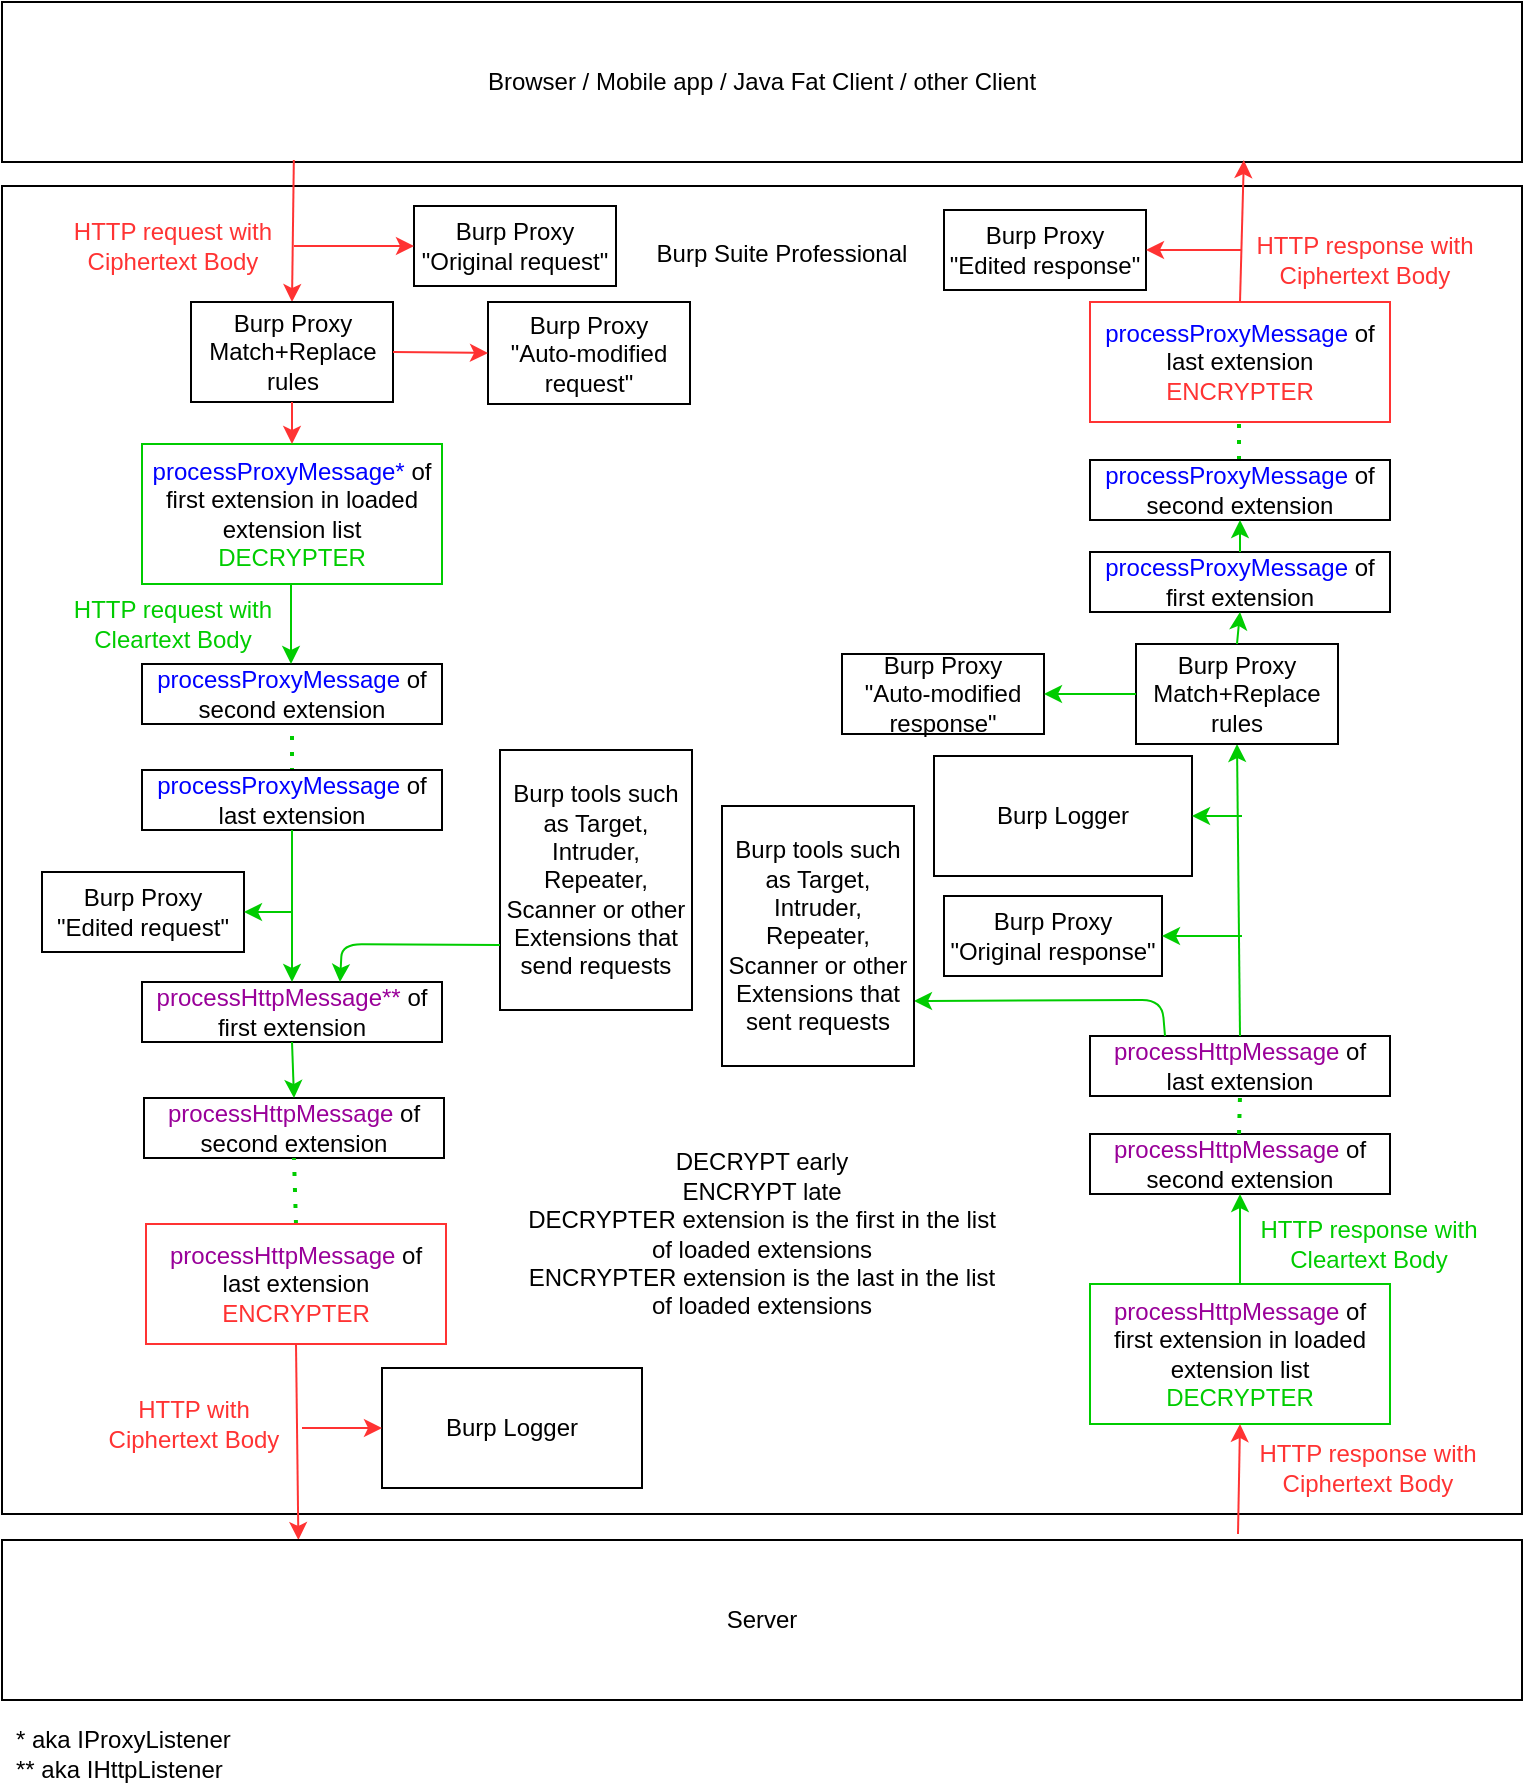 <mxfile version="17.4.3" type="device"><diagram id="dkXKInsyoWn6bSrBnqrR" name="Page-1"><mxGraphModel dx="2066" dy="1068" grid="1" gridSize="10" guides="1" tooltips="1" connect="1" arrows="1" fold="1" page="1" pageScale="1" pageWidth="827" pageHeight="1169" math="0" shadow="0"><root><mxCell id="0"/><mxCell id="1" parent="0"/><mxCell id="VUZe7Qizo7GHWYzlB827-75" value="" style="rounded=0;whiteSpace=wrap;html=1;fontColor=#000000;align=left;" parent="1" vertex="1"><mxGeometry x="40" y="146" width="760" height="664" as="geometry"/></mxCell><mxCell id="VUZe7Qizo7GHWYzlB827-1" value="Browser / Mobile app / Java Fat Client / other Client" style="rounded=0;whiteSpace=wrap;html=1;" parent="1" vertex="1"><mxGeometry x="40" y="54" width="760" height="80" as="geometry"/></mxCell><mxCell id="VUZe7Qizo7GHWYzlB827-2" value="" style="endArrow=classic;html=1;fillColor=#f8cecc;strokeColor=#FF3333;entryX=0.5;entryY=0;entryDx=0;entryDy=0;exitX=0.192;exitY=0.988;exitDx=0;exitDy=0;exitPerimeter=0;" parent="1" target="bfudMsLJgUKT7L1s_Gfc-10" edge="1" source="VUZe7Qizo7GHWYzlB827-1"><mxGeometry width="50" height="50" relative="1" as="geometry"><mxPoint x="185" y="140" as="sourcePoint"/><mxPoint x="185" y="200" as="targetPoint"/><Array as="points"/></mxGeometry></mxCell><mxCell id="VUZe7Qizo7GHWYzlB827-4" value="HTTP request with Ciphertext Body" style="text;html=1;strokeColor=none;fillColor=none;align=center;verticalAlign=middle;whiteSpace=wrap;rounded=0;fontColor=#FF3333;" parent="1" vertex="1"><mxGeometry x="70" y="166" width="111" height="20" as="geometry"/></mxCell><mxCell id="VUZe7Qizo7GHWYzlB827-10" value="&lt;div&gt;&lt;font color=&quot;#0000FF&quot;&gt;processProxyMessage*&lt;/font&gt; of first extension in loaded extension list&lt;/div&gt;&lt;div&gt;&lt;font color=&quot;#00CC00&quot;&gt;DECRYPTER&lt;/font&gt;&lt;br&gt;&lt;/div&gt;" style="rounded=0;whiteSpace=wrap;html=1;strokeColor=#00CC00;" parent="1" vertex="1"><mxGeometry x="110" y="275" width="150" height="70" as="geometry"/></mxCell><mxCell id="VUZe7Qizo7GHWYzlB827-12" value="&lt;div&gt;&lt;font color=&quot;#0000FF&quot;&gt;processProxyMessage&lt;/font&gt; of second extension&lt;br&gt;&lt;/div&gt;" style="rounded=0;whiteSpace=wrap;html=1;" parent="1" vertex="1"><mxGeometry x="110" y="385" width="150" height="30" as="geometry"/></mxCell><mxCell id="VUZe7Qizo7GHWYzlB827-13" value="HTTP request with Cleartext Body" style="text;html=1;strokeColor=none;fillColor=none;align=center;verticalAlign=middle;whiteSpace=wrap;rounded=0;fontColor=#00CC00;" parent="1" vertex="1"><mxGeometry x="70" y="355" width="111" height="20" as="geometry"/></mxCell><mxCell id="VUZe7Qizo7GHWYzlB827-14" value="" style="endArrow=classic;html=1;exitX=0.5;exitY=1;exitDx=0;exitDy=0;entryX=0.5;entryY=0;entryDx=0;entryDy=0;fontColor=#00CC00;strokeColor=#00CC00;" parent="1" edge="1"><mxGeometry width="50" height="50" relative="1" as="geometry"><mxPoint x="184.5" y="345" as="sourcePoint"/><mxPoint x="184.5" y="385" as="targetPoint"/></mxGeometry></mxCell><mxCell id="VUZe7Qizo7GHWYzlB827-16" value="" style="endArrow=none;dashed=1;html=1;dashPattern=1 3;strokeWidth=2;fontColor=#00CC00;entryX=0.5;entryY=1;entryDx=0;entryDy=0;strokeColor=#00CC00;" parent="1" target="VUZe7Qizo7GHWYzlB827-12" edge="1"><mxGeometry width="50" height="50" relative="1" as="geometry"><mxPoint x="185" y="455" as="sourcePoint"/><mxPoint x="450" y="365" as="targetPoint"/></mxGeometry></mxCell><mxCell id="VUZe7Qizo7GHWYzlB827-17" value="&lt;div&gt;&lt;font color=&quot;#0000FF&quot;&gt;processProxyMessage&lt;/font&gt; of last extension&lt;br&gt;&lt;/div&gt;" style="rounded=0;whiteSpace=wrap;html=1;" parent="1" vertex="1"><mxGeometry x="110" y="438" width="150" height="30" as="geometry"/></mxCell><mxCell id="VUZe7Qizo7GHWYzlB827-19" value="Burp tools such as Target, Intruder, Repeater, Scanner or other Extensions that send requests" style="rounded=0;whiteSpace=wrap;html=1;" parent="1" vertex="1"><mxGeometry x="289" y="428" width="96" height="130" as="geometry"/></mxCell><mxCell id="VUZe7Qizo7GHWYzlB827-20" value="&lt;div&gt;* aka IProxyListener&lt;/div&gt;&lt;div&gt;** aka IHttpListener&lt;/div&gt;" style="text;html=1;strokeColor=none;fillColor=none;align=left;verticalAlign=middle;whiteSpace=wrap;rounded=0;fontColor=#000000;" parent="1" vertex="1"><mxGeometry x="45" y="920" width="280" height="20" as="geometry"/></mxCell><mxCell id="VUZe7Qizo7GHWYzlB827-21" value="&lt;div&gt;&lt;font color=&quot;#990099&quot;&gt;processHttpMessage**&lt;/font&gt; of first extension&lt;br&gt;&lt;/div&gt;" style="rounded=0;whiteSpace=wrap;html=1;" parent="1" vertex="1"><mxGeometry x="110" y="544" width="150" height="30" as="geometry"/></mxCell><mxCell id="VUZe7Qizo7GHWYzlB827-23" value="" style="endArrow=classic;html=1;exitX=0.5;exitY=1;exitDx=0;exitDy=0;entryX=0.5;entryY=0;entryDx=0;entryDy=0;fontColor=#00CC00;strokeColor=#00CC00;" parent="1" source="VUZe7Qizo7GHWYzlB827-17" target="VUZe7Qizo7GHWYzlB827-21" edge="1"><mxGeometry width="50" height="50" relative="1" as="geometry"><mxPoint x="181" y="485" as="sourcePoint"/><mxPoint x="181" y="525" as="targetPoint"/></mxGeometry></mxCell><mxCell id="VUZe7Qizo7GHWYzlB827-25" value="" style="endArrow=classic;html=1;fontColor=#000000;strokeColor=#00CC00;entryX=0.66;entryY=0;entryDx=0;entryDy=0;entryPerimeter=0;exitX=0;exitY=0.75;exitDx=0;exitDy=0;" parent="1" source="VUZe7Qizo7GHWYzlB827-19" target="VUZe7Qizo7GHWYzlB827-21" edge="1"><mxGeometry width="50" height="50" relative="1" as="geometry"><mxPoint x="400" y="465" as="sourcePoint"/><mxPoint x="450" y="415" as="targetPoint"/><Array as="points"><mxPoint x="210" y="525"/></Array></mxGeometry></mxCell><mxCell id="VUZe7Qizo7GHWYzlB827-26" value="&lt;div&gt;&lt;font color=&quot;#990099&quot;&gt;processHttpMessage&lt;/font&gt; of second extension&lt;br&gt;&lt;/div&gt;" style="rounded=0;whiteSpace=wrap;html=1;" parent="1" vertex="1"><mxGeometry x="111" y="602" width="150" height="30" as="geometry"/></mxCell><mxCell id="VUZe7Qizo7GHWYzlB827-28" value="" style="endArrow=classic;html=1;exitX=0.5;exitY=1;exitDx=0;exitDy=0;fontColor=#00CC00;strokeColor=#00CC00;entryX=0.5;entryY=0;entryDx=0;entryDy=0;" parent="1" source="VUZe7Qizo7GHWYzlB827-21" target="VUZe7Qizo7GHWYzlB827-26" edge="1"><mxGeometry width="50" height="50" relative="1" as="geometry"><mxPoint x="181.5" y="555" as="sourcePoint"/><mxPoint x="185" y="595" as="targetPoint"/></mxGeometry></mxCell><mxCell id="VUZe7Qizo7GHWYzlB827-29" value="" style="endArrow=none;dashed=1;html=1;dashPattern=1 3;strokeWidth=2;fontColor=#00CC00;entryX=0.5;entryY=1;entryDx=0;entryDy=0;strokeColor=#00CC00;exitX=0.5;exitY=0;exitDx=0;exitDy=0;" parent="1" source="VUZe7Qizo7GHWYzlB827-30" target="VUZe7Qizo7GHWYzlB827-26" edge="1"><mxGeometry width="50" height="50" relative="1" as="geometry"><mxPoint x="182" y="665" as="sourcePoint"/><mxPoint x="447" y="575" as="targetPoint"/></mxGeometry></mxCell><mxCell id="VUZe7Qizo7GHWYzlB827-30" value="&lt;div&gt;&lt;font color=&quot;#990099&quot;&gt;processHttpMessage&lt;/font&gt; of last extension&lt;/div&gt;&lt;div&gt;&lt;font color=&quot;#FF3333&quot;&gt;ENCRYPTER&lt;/font&gt;&lt;br&gt;&lt;/div&gt;" style="rounded=0;whiteSpace=wrap;html=1;strokeColor=#FF3333;" parent="1" vertex="1"><mxGeometry x="112" y="665" width="150" height="60" as="geometry"/></mxCell><mxCell id="VUZe7Qizo7GHWYzlB827-34" value="HTTP with Ciphertext Body" style="text;html=1;strokeColor=none;fillColor=none;align=center;verticalAlign=middle;whiteSpace=wrap;rounded=0;fontColor=#FF3333;" parent="1" vertex="1"><mxGeometry x="91" y="755" width="90" height="20" as="geometry"/></mxCell><mxCell id="VUZe7Qizo7GHWYzlB827-35" value="" style="endArrow=classic;html=1;fontColor=#FF3333;strokeColor=#FF3333;exitX=0.5;exitY=1;exitDx=0;exitDy=0;entryX=0.195;entryY=0;entryDx=0;entryDy=0;entryPerimeter=0;" parent="1" source="VUZe7Qizo7GHWYzlB827-30" target="VUZe7Qizo7GHWYzlB827-36" edge="1"><mxGeometry width="50" height="50" relative="1" as="geometry"><mxPoint x="181" y="750" as="sourcePoint"/><mxPoint x="187" y="720" as="targetPoint"/></mxGeometry></mxCell><mxCell id="VUZe7Qizo7GHWYzlB827-36" value="Server" style="rounded=0;whiteSpace=wrap;html=1;" parent="1" vertex="1"><mxGeometry x="40" y="823" width="760" height="80" as="geometry"/></mxCell><mxCell id="VUZe7Qizo7GHWYzlB827-43" value="&lt;div&gt;&lt;font color=&quot;#990099&quot;&gt;processHttpMessage&lt;/font&gt; of first extension in loaded extension list&lt;/div&gt;&lt;div&gt;&lt;font color=&quot;#00CC00&quot;&gt;DECRYPTER&lt;/font&gt;&lt;br&gt;&lt;/div&gt;" style="rounded=0;whiteSpace=wrap;html=1;strokeColor=#00CC00;" parent="1" vertex="1"><mxGeometry x="584" y="695" width="150" height="70" as="geometry"/></mxCell><mxCell id="VUZe7Qizo7GHWYzlB827-44" value="" style="endArrow=classic;html=1;fontColor=#FF3333;strokeColor=#FF3333;exitX=0.8;exitY=0;exitDx=0;exitDy=0;exitPerimeter=0;entryX=0.5;entryY=1;entryDx=0;entryDy=0;" parent="1" edge="1" target="VUZe7Qizo7GHWYzlB827-43"><mxGeometry width="50" height="50" relative="1" as="geometry"><mxPoint x="658" y="820" as="sourcePoint"/><mxPoint x="658" y="750" as="targetPoint"/></mxGeometry></mxCell><mxCell id="VUZe7Qizo7GHWYzlB827-45" value="HTTP response with Ciphertext Body" style="text;html=1;strokeColor=none;fillColor=none;align=center;verticalAlign=middle;whiteSpace=wrap;rounded=0;fontColor=#FF3333;" parent="1" vertex="1"><mxGeometry x="663" y="777" width="120" height="20" as="geometry"/></mxCell><mxCell id="VUZe7Qizo7GHWYzlB827-47" value="&lt;div&gt;&lt;font color=&quot;#990099&quot;&gt;processHttpMessage&lt;/font&gt; of second extension&lt;br&gt;&lt;/div&gt;" style="rounded=0;whiteSpace=wrap;html=1;" parent="1" vertex="1"><mxGeometry x="584" y="620" width="150" height="30" as="geometry"/></mxCell><mxCell id="VUZe7Qizo7GHWYzlB827-48" value="HTTP response with Cleartext Body" style="text;html=1;strokeColor=none;fillColor=none;align=center;verticalAlign=middle;whiteSpace=wrap;rounded=0;fontColor=#00CC00;" parent="1" vertex="1"><mxGeometry x="663" y="665" width="121" height="20" as="geometry"/></mxCell><mxCell id="VUZe7Qizo7GHWYzlB827-51" value="" style="endArrow=classic;html=1;exitX=0.5;exitY=0;exitDx=0;exitDy=0;entryX=0.5;entryY=1;entryDx=0;entryDy=0;fontColor=#00CC00;strokeColor=#00CC00;" parent="1" target="VUZe7Qizo7GHWYzlB827-47" edge="1" source="VUZe7Qizo7GHWYzlB827-43"><mxGeometry width="50" height="50" relative="1" as="geometry"><mxPoint x="658.5" y="680" as="sourcePoint"/><mxPoint x="658.5" y="720" as="targetPoint"/></mxGeometry></mxCell><mxCell id="VUZe7Qizo7GHWYzlB827-52" value="&lt;div&gt;&lt;font color=&quot;#990099&quot;&gt;processHttpMessage&lt;/font&gt; of last extension&lt;br&gt;&lt;/div&gt;" style="rounded=0;whiteSpace=wrap;html=1;" parent="1" vertex="1"><mxGeometry x="584" y="571" width="150" height="30" as="geometry"/></mxCell><mxCell id="VUZe7Qizo7GHWYzlB827-54" value="" style="endArrow=none;dashed=1;html=1;dashPattern=1 3;strokeWidth=2;fontColor=#00CC00;strokeColor=#00CC00;entryX=0.5;entryY=1;entryDx=0;entryDy=0;" parent="1" target="VUZe7Qizo7GHWYzlB827-52" edge="1"><mxGeometry width="50" height="50" relative="1" as="geometry"><mxPoint x="658.5" y="620" as="sourcePoint"/><mxPoint x="659" y="600" as="targetPoint"/></mxGeometry></mxCell><mxCell id="VUZe7Qizo7GHWYzlB827-57" value="Burp Logger" style="rounded=0;whiteSpace=wrap;html=1;" parent="1" vertex="1"><mxGeometry x="506" y="431" width="129" height="60" as="geometry"/></mxCell><mxCell id="VUZe7Qizo7GHWYzlB827-60" value="" style="endArrow=classic;html=1;exitX=0.5;exitY=0;exitDx=0;exitDy=0;entryX=0.5;entryY=1;entryDx=0;entryDy=0;fontColor=#00CC00;strokeColor=#00CC00;" parent="1" source="VUZe7Qizo7GHWYzlB827-52" target="bfudMsLJgUKT7L1s_Gfc-15" edge="1"><mxGeometry width="50" height="50" relative="1" as="geometry"><mxPoint x="658.5" y="557" as="sourcePoint"/><mxPoint x="659" y="527" as="targetPoint"/></mxGeometry></mxCell><mxCell id="VUZe7Qizo7GHWYzlB827-61" value="" style="endArrow=classic;html=1;exitX=0.25;exitY=0;exitDx=0;exitDy=0;entryX=1;entryY=0.75;entryDx=0;entryDy=0;fontColor=#00CC00;strokeColor=#00CC00;" parent="1" source="VUZe7Qizo7GHWYzlB827-52" target="bfudMsLJgUKT7L1s_Gfc-4" edge="1"><mxGeometry width="50" height="50" relative="1" as="geometry"><mxPoint x="668.5" y="567" as="sourcePoint"/><mxPoint x="520" y="549.75" as="targetPoint"/><Array as="points"><mxPoint x="620" y="553"/></Array></mxGeometry></mxCell><mxCell id="VUZe7Qizo7GHWYzlB827-62" value="&lt;div&gt;&lt;font color=&quot;#0000FF&quot;&gt;processProxyMessage&lt;/font&gt; of first extension&lt;br&gt;&lt;/div&gt;" style="rounded=0;whiteSpace=wrap;html=1;" parent="1" vertex="1"><mxGeometry x="584" y="329" width="150" height="30" as="geometry"/></mxCell><mxCell id="VUZe7Qizo7GHWYzlB827-66" value="" style="endArrow=none;dashed=1;html=1;dashPattern=1 3;strokeWidth=2;fontColor=#00CC00;entryX=0.5;entryY=1;entryDx=0;entryDy=0;strokeColor=#00CC00;" parent="1" edge="1"><mxGeometry width="50" height="50" relative="1" as="geometry"><mxPoint x="658.5" y="299" as="sourcePoint"/><mxPoint x="658.5" y="259" as="targetPoint"/></mxGeometry></mxCell><mxCell id="VUZe7Qizo7GHWYzlB827-67" value="&lt;div&gt;&lt;font color=&quot;#0000FF&quot;&gt;processProxyMessage&lt;/font&gt; of second extension&lt;br&gt;&lt;/div&gt;" style="rounded=0;whiteSpace=wrap;html=1;" parent="1" vertex="1"><mxGeometry x="584" y="283" width="150" height="30" as="geometry"/></mxCell><mxCell id="VUZe7Qizo7GHWYzlB827-68" value="" style="endArrow=classic;html=1;exitX=0.5;exitY=0;exitDx=0;exitDy=0;entryX=0.5;entryY=1;entryDx=0;entryDy=0;fontColor=#00CC00;strokeColor=#00CC00;" parent="1" target="VUZe7Qizo7GHWYzlB827-67" edge="1" source="VUZe7Qizo7GHWYzlB827-62"><mxGeometry width="50" height="50" relative="1" as="geometry"><mxPoint x="658.25" y="346" as="sourcePoint"/><mxPoint x="659.75" y="318" as="targetPoint"/></mxGeometry></mxCell><mxCell id="VUZe7Qizo7GHWYzlB827-71" value="&lt;div&gt;&lt;font color=&quot;#0000FF&quot;&gt;processProxyMessage&lt;/font&gt; of last extension&lt;/div&gt;&lt;div&gt;&lt;font color=&quot;#FF3333&quot;&gt;ENCRYPTER&lt;/font&gt;&lt;br&gt;&lt;/div&gt;" style="rounded=0;whiteSpace=wrap;html=1;strokeColor=#FF3333;" parent="1" vertex="1"><mxGeometry x="584" y="204" width="150" height="60" as="geometry"/></mxCell><mxCell id="VUZe7Qizo7GHWYzlB827-72" value="HTTP response with Ciphertext Body" style="text;html=1;strokeColor=none;fillColor=none;align=center;verticalAlign=middle;whiteSpace=wrap;rounded=0;fontColor=#FF3333;" parent="1" vertex="1"><mxGeometry x="665.5" y="173" width="111" height="20" as="geometry"/></mxCell><mxCell id="VUZe7Qizo7GHWYzlB827-73" value="" style="endArrow=classic;html=1;fillColor=#f8cecc;strokeColor=#FF3333;exitX=0.5;exitY=0;exitDx=0;exitDy=0;entryX=0.817;entryY=0.988;entryDx=0;entryDy=0;entryPerimeter=0;" parent="1" source="VUZe7Qizo7GHWYzlB827-71" edge="1" target="VUZe7Qizo7GHWYzlB827-1"><mxGeometry width="50" height="50" relative="1" as="geometry"><mxPoint x="650" y="150" as="sourcePoint"/><mxPoint x="590" y="130" as="targetPoint"/><Array as="points"/></mxGeometry></mxCell><mxCell id="VUZe7Qizo7GHWYzlB827-74" value="&lt;div&gt;DECRYPT early&lt;/div&gt;&lt;div&gt;ENCRYPT late&lt;/div&gt;&lt;div&gt;DECRYPTER extension is the first in the list of loaded extensions&lt;/div&gt;&lt;div&gt;ENCRYPTER extension is the last in the list of loaded extensions&lt;/div&gt;" style="text;html=1;strokeColor=none;fillColor=none;align=center;verticalAlign=middle;whiteSpace=wrap;rounded=0;fontColor=#000000;" parent="1" vertex="1"><mxGeometry x="300" y="635" width="240" height="70" as="geometry"/></mxCell><mxCell id="VUZe7Qizo7GHWYzlB827-76" value="&lt;div&gt;Burp Suite Professional&lt;/div&gt;" style="text;html=1;strokeColor=none;fillColor=none;align=center;verticalAlign=middle;whiteSpace=wrap;rounded=0;fontColor=#000000;" parent="1" vertex="1"><mxGeometry x="340" y="170" width="180" height="20" as="geometry"/></mxCell><mxCell id="ApEN3VMoazmKm9fUP8JA-1" value="&lt;div&gt;Burp Proxy &lt;br&gt;&lt;/div&gt;&lt;div&gt;&quot;Original request&quot;&lt;/div&gt;" style="rounded=0;whiteSpace=wrap;html=1;" parent="1" vertex="1"><mxGeometry x="246" y="156" width="101" height="40" as="geometry"/></mxCell><mxCell id="ApEN3VMoazmKm9fUP8JA-2" value="" style="endArrow=classic;html=1;fontColor=#FF3333;strokeColor=#FF3333;entryX=0;entryY=0.5;entryDx=0;entryDy=0;" parent="1" edge="1"><mxGeometry width="50" height="50" relative="1" as="geometry"><mxPoint x="186" y="176" as="sourcePoint"/><mxPoint x="246" y="176" as="targetPoint"/></mxGeometry></mxCell><mxCell id="ApEN3VMoazmKm9fUP8JA-3" value="&lt;div&gt;Burp Proxy &lt;br&gt;&lt;/div&gt;&lt;div&gt;&quot;Edited response&quot;&lt;/div&gt;" style="rounded=0;whiteSpace=wrap;html=1;" parent="1" vertex="1"><mxGeometry x="511" y="158" width="101" height="40" as="geometry"/></mxCell><mxCell id="ApEN3VMoazmKm9fUP8JA-4" value="" style="endArrow=classic;html=1;fontColor=#FF3333;strokeColor=#FF3333;entryX=1;entryY=0.5;entryDx=0;entryDy=0;" parent="1" target="ApEN3VMoazmKm9fUP8JA-3" edge="1"><mxGeometry width="50" height="50" relative="1" as="geometry"><mxPoint x="660" y="178" as="sourcePoint"/><mxPoint x="720" y="179.5" as="targetPoint"/></mxGeometry></mxCell><mxCell id="ApEN3VMoazmKm9fUP8JA-5" value="&lt;div&gt;Burp Proxy &lt;br&gt;&lt;/div&gt;&lt;div&gt;&quot;Edited request&quot;&lt;/div&gt;" style="rounded=0;whiteSpace=wrap;html=1;" parent="1" vertex="1"><mxGeometry x="60" y="489" width="101" height="40" as="geometry"/></mxCell><mxCell id="ApEN3VMoazmKm9fUP8JA-6" value="" style="endArrow=classic;html=1;fontColor=#00CC00;strokeColor=#00CC00;entryX=1;entryY=0.5;entryDx=0;entryDy=0;" parent="1" target="ApEN3VMoazmKm9fUP8JA-5" edge="1"><mxGeometry width="50" height="50" relative="1" as="geometry"><mxPoint x="185" y="509" as="sourcePoint"/><mxPoint x="136" y="495" as="targetPoint"/></mxGeometry></mxCell><mxCell id="ApEN3VMoazmKm9fUP8JA-9" value="&lt;div&gt;Burp Proxy &lt;br&gt;&lt;/div&gt;&lt;div&gt;&quot;Original response&quot;&lt;/div&gt;" style="rounded=0;whiteSpace=wrap;html=1;" parent="1" vertex="1"><mxGeometry x="511" y="501" width="109" height="40" as="geometry"/></mxCell><mxCell id="ApEN3VMoazmKm9fUP8JA-10" value="" style="endArrow=classic;html=1;fontColor=#00CC00;strokeColor=#00CC00;entryX=1;entryY=0.5;entryDx=0;entryDy=0;" parent="1" target="ApEN3VMoazmKm9fUP8JA-9" edge="1"><mxGeometry width="50" height="50" relative="1" as="geometry"><mxPoint x="660" y="521" as="sourcePoint"/><mxPoint x="710" y="561" as="targetPoint"/></mxGeometry></mxCell><mxCell id="bfudMsLJgUKT7L1s_Gfc-4" value="Burp tools such as Target, Intruder, Repeater, Scanner or other Extensions that sent requests" style="rounded=0;whiteSpace=wrap;html=1;" vertex="1" parent="1"><mxGeometry x="400" y="456" width="96" height="130" as="geometry"/></mxCell><mxCell id="bfudMsLJgUKT7L1s_Gfc-5" value="Burp Logger" style="rounded=0;whiteSpace=wrap;html=1;" vertex="1" parent="1"><mxGeometry x="230" y="737" width="130" height="60" as="geometry"/></mxCell><mxCell id="bfudMsLJgUKT7L1s_Gfc-6" value="" style="endArrow=classic;html=1;fontColor=#FF3333;strokeColor=#FF3333;entryX=0;entryY=0.5;entryDx=0;entryDy=0;" edge="1" parent="1" target="bfudMsLJgUKT7L1s_Gfc-5"><mxGeometry width="50" height="50" relative="1" as="geometry"><mxPoint x="190" y="767" as="sourcePoint"/><mxPoint x="187" y="820" as="targetPoint"/></mxGeometry></mxCell><mxCell id="bfudMsLJgUKT7L1s_Gfc-7" value="" style="endArrow=classic;html=1;fontColor=#00CC00;strokeColor=#00CC00;entryX=1;entryY=0.5;entryDx=0;entryDy=0;" edge="1" parent="1" target="VUZe7Qizo7GHWYzlB827-57"><mxGeometry width="50" height="50" relative="1" as="geometry"><mxPoint x="660" y="461" as="sourcePoint"/><mxPoint x="628" y="531" as="targetPoint"/></mxGeometry></mxCell><mxCell id="bfudMsLJgUKT7L1s_Gfc-9" value="&lt;div&gt;Burp Proxy &lt;br&gt;&lt;/div&gt;&lt;div&gt;&quot;Auto-modified request&quot;&lt;br&gt;&lt;/div&gt;" style="rounded=0;whiteSpace=wrap;html=1;" vertex="1" parent="1"><mxGeometry x="283" y="204" width="101" height="51" as="geometry"/></mxCell><mxCell id="bfudMsLJgUKT7L1s_Gfc-10" value="&lt;div&gt;Burp Proxy &lt;br&gt;&lt;/div&gt;&lt;div&gt;Match+Replace rules&lt;br&gt;&lt;/div&gt;" style="rounded=0;whiteSpace=wrap;html=1;" vertex="1" parent="1"><mxGeometry x="134.5" y="204" width="101" height="50" as="geometry"/></mxCell><mxCell id="bfudMsLJgUKT7L1s_Gfc-11" value="" style="endArrow=classic;html=1;fillColor=#f8cecc;strokeColor=#FF3333;entryX=0.5;entryY=0;entryDx=0;entryDy=0;exitX=0.5;exitY=1;exitDx=0;exitDy=0;" edge="1" parent="1" source="bfudMsLJgUKT7L1s_Gfc-10" target="VUZe7Qizo7GHWYzlB827-10"><mxGeometry width="50" height="50" relative="1" as="geometry"><mxPoint x="195" y="150" as="sourcePoint"/><mxPoint x="195" y="214" as="targetPoint"/><Array as="points"/></mxGeometry></mxCell><mxCell id="bfudMsLJgUKT7L1s_Gfc-12" value="" style="endArrow=classic;html=1;fillColor=#f8cecc;strokeColor=#FF3333;entryX=0;entryY=0.5;entryDx=0;entryDy=0;exitX=1;exitY=0.5;exitDx=0;exitDy=0;" edge="1" parent="1" source="bfudMsLJgUKT7L1s_Gfc-10" target="bfudMsLJgUKT7L1s_Gfc-9"><mxGeometry width="50" height="50" relative="1" as="geometry"><mxPoint x="195" y="264" as="sourcePoint"/><mxPoint x="195" y="285" as="targetPoint"/><Array as="points"/></mxGeometry></mxCell><mxCell id="bfudMsLJgUKT7L1s_Gfc-14" value="&lt;div&gt;Burp Proxy &lt;br&gt;&lt;/div&gt;&lt;div&gt;&quot;Auto-modified response&quot;&lt;br&gt;&lt;/div&gt;" style="rounded=0;whiteSpace=wrap;html=1;" vertex="1" parent="1"><mxGeometry x="460" y="380" width="101" height="40" as="geometry"/></mxCell><mxCell id="bfudMsLJgUKT7L1s_Gfc-15" value="&lt;div&gt;Burp Proxy &lt;br&gt;&lt;/div&gt;&lt;div&gt;Match+Replace rules&lt;br&gt;&lt;/div&gt;" style="rounded=0;whiteSpace=wrap;html=1;" vertex="1" parent="1"><mxGeometry x="607" y="375" width="101" height="50" as="geometry"/></mxCell><mxCell id="bfudMsLJgUKT7L1s_Gfc-18" value="" style="endArrow=classic;html=1;fontColor=#00CC00;strokeColor=#00CC00;entryX=1;entryY=0.5;entryDx=0;entryDy=0;exitX=0;exitY=0.5;exitDx=0;exitDy=0;" edge="1" parent="1" source="bfudMsLJgUKT7L1s_Gfc-15" target="bfudMsLJgUKT7L1s_Gfc-14"><mxGeometry width="50" height="50" relative="1" as="geometry"><mxPoint x="670" y="471" as="sourcePoint"/><mxPoint x="645" y="471" as="targetPoint"/></mxGeometry></mxCell><mxCell id="bfudMsLJgUKT7L1s_Gfc-19" value="" style="endArrow=classic;html=1;exitX=0.5;exitY=0;exitDx=0;exitDy=0;entryX=0.5;entryY=1;entryDx=0;entryDy=0;fontColor=#00CC00;strokeColor=#00CC00;" edge="1" parent="1" source="bfudMsLJgUKT7L1s_Gfc-15" target="VUZe7Qizo7GHWYzlB827-62"><mxGeometry width="50" height="50" relative="1" as="geometry"><mxPoint x="669" y="339" as="sourcePoint"/><mxPoint x="669" y="323" as="targetPoint"/></mxGeometry></mxCell></root></mxGraphModel></diagram></mxfile>